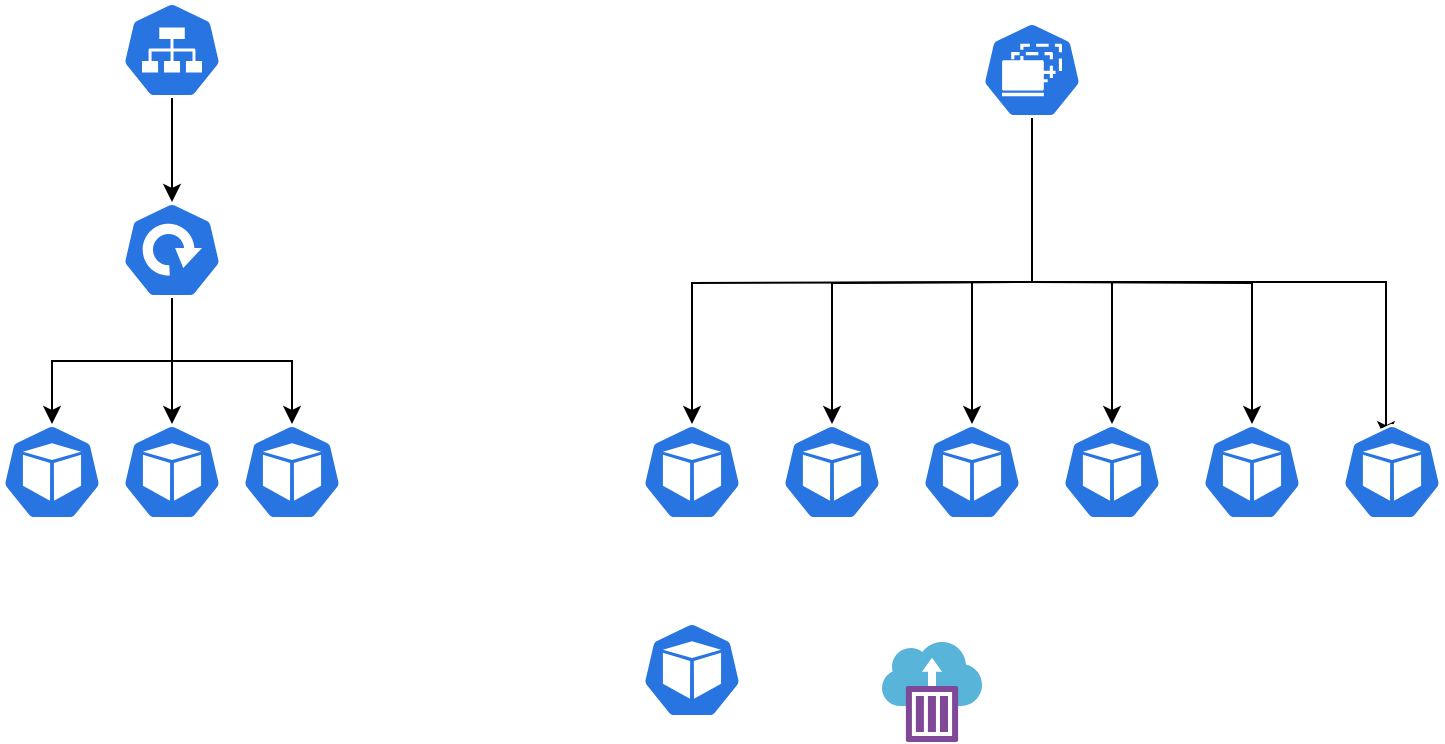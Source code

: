 <mxfile version="13.3.5" type="github">
  <diagram id="XX6yLehGDL8Jt3ZK5i_m" name="Page-1">
    <mxGraphModel dx="925" dy="491" grid="1" gridSize="10" guides="1" tooltips="1" connect="1" arrows="1" fold="1" page="1" pageScale="1" pageWidth="850" pageHeight="1100" math="0" shadow="0">
      <root>
        <mxCell id="0" />
        <mxCell id="1" parent="0" />
        <mxCell id="NcwjzMNsRuXcrqk8h7mC-1" value="" style="html=1;dashed=0;whitespace=wrap;fillColor=#2875E2;strokeColor=#ffffff;points=[[0.005,0.63,0],[0.1,0.2,0],[0.9,0.2,0],[0.5,0,0],[0.995,0.63,0],[0.72,0.99,0],[0.5,1,0],[0.28,0.99,0]];shape=mxgraph.kubernetes.icon;prIcon=pod" vertex="1" parent="1">
          <mxGeometry x="70" y="241" width="50" height="48" as="geometry" />
        </mxCell>
        <mxCell id="NcwjzMNsRuXcrqk8h7mC-18" style="edgeStyle=orthogonalEdgeStyle;rounded=0;orthogonalLoop=1;jettySize=auto;html=1;entryX=0.5;entryY=0;entryDx=0;entryDy=0;entryPerimeter=0;" edge="1" parent="1" target="NcwjzMNsRuXcrqk8h7mC-12">
          <mxGeometry relative="1" as="geometry">
            <mxPoint x="585" y="170" as="sourcePoint" />
          </mxGeometry>
        </mxCell>
        <mxCell id="NcwjzMNsRuXcrqk8h7mC-19" style="edgeStyle=orthogonalEdgeStyle;rounded=0;orthogonalLoop=1;jettySize=auto;html=1;entryX=0.5;entryY=0;entryDx=0;entryDy=0;entryPerimeter=0;" edge="1" parent="1" target="NcwjzMNsRuXcrqk8h7mC-13">
          <mxGeometry relative="1" as="geometry">
            <mxPoint x="585" y="170" as="sourcePoint" />
          </mxGeometry>
        </mxCell>
        <mxCell id="NcwjzMNsRuXcrqk8h7mC-20" style="edgeStyle=orthogonalEdgeStyle;rounded=0;orthogonalLoop=1;jettySize=auto;html=1;exitX=0.5;exitY=1;exitDx=0;exitDy=0;exitPerimeter=0;entryX=0.5;entryY=0;entryDx=0;entryDy=0;entryPerimeter=0;" edge="1" parent="1" source="NcwjzMNsRuXcrqk8h7mC-2" target="NcwjzMNsRuXcrqk8h7mC-14">
          <mxGeometry relative="1" as="geometry">
            <Array as="points">
              <mxPoint x="585" y="170" />
              <mxPoint x="555" y="170" />
            </Array>
          </mxGeometry>
        </mxCell>
        <mxCell id="NcwjzMNsRuXcrqk8h7mC-21" style="edgeStyle=orthogonalEdgeStyle;rounded=0;orthogonalLoop=1;jettySize=auto;html=1;entryX=0.5;entryY=0;entryDx=0;entryDy=0;entryPerimeter=0;" edge="1" parent="1" source="NcwjzMNsRuXcrqk8h7mC-2" target="NcwjzMNsRuXcrqk8h7mC-15">
          <mxGeometry relative="1" as="geometry">
            <Array as="points">
              <mxPoint x="585" y="170" />
              <mxPoint x="625" y="170" />
            </Array>
          </mxGeometry>
        </mxCell>
        <mxCell id="NcwjzMNsRuXcrqk8h7mC-22" style="edgeStyle=orthogonalEdgeStyle;rounded=0;orthogonalLoop=1;jettySize=auto;html=1;entryX=0.5;entryY=0;entryDx=0;entryDy=0;entryPerimeter=0;" edge="1" parent="1" target="NcwjzMNsRuXcrqk8h7mC-16">
          <mxGeometry relative="1" as="geometry">
            <mxPoint x="585" y="170" as="sourcePoint" />
          </mxGeometry>
        </mxCell>
        <mxCell id="NcwjzMNsRuXcrqk8h7mC-23" style="edgeStyle=orthogonalEdgeStyle;rounded=0;orthogonalLoop=1;jettySize=auto;html=1;entryX=0.44;entryY=0.158;entryDx=0;entryDy=0;entryPerimeter=0;exitX=0.5;exitY=1;exitDx=0;exitDy=0;exitPerimeter=0;" edge="1" parent="1" source="NcwjzMNsRuXcrqk8h7mC-2" target="NcwjzMNsRuXcrqk8h7mC-17">
          <mxGeometry relative="1" as="geometry">
            <Array as="points">
              <mxPoint x="585" y="170" />
              <mxPoint x="762" y="170" />
            </Array>
          </mxGeometry>
        </mxCell>
        <mxCell id="NcwjzMNsRuXcrqk8h7mC-2" value="" style="html=1;dashed=0;whitespace=wrap;fillColor=#2875E2;strokeColor=#ffffff;points=[[0.005,0.63,0],[0.1,0.2,0],[0.9,0.2,0],[0.5,0,0],[0.995,0.63,0],[0.72,0.99,0],[0.5,1,0],[0.28,0.99,0]];shape=mxgraph.kubernetes.icon;prIcon=ds" vertex="1" parent="1">
          <mxGeometry x="560" y="40" width="50" height="48" as="geometry" />
        </mxCell>
        <mxCell id="NcwjzMNsRuXcrqk8h7mC-11" value="" style="edgeStyle=orthogonalEdgeStyle;rounded=0;orthogonalLoop=1;jettySize=auto;html=1;" edge="1" parent="1" source="NcwjzMNsRuXcrqk8h7mC-3" target="NcwjzMNsRuXcrqk8h7mC-4">
          <mxGeometry relative="1" as="geometry" />
        </mxCell>
        <mxCell id="NcwjzMNsRuXcrqk8h7mC-3" value="" style="html=1;dashed=0;whitespace=wrap;fillColor=#2875E2;strokeColor=#ffffff;points=[[0.005,0.63,0],[0.1,0.2,0],[0.9,0.2,0],[0.5,0,0],[0.995,0.63,0],[0.72,0.99,0],[0.5,1,0],[0.28,0.99,0]];shape=mxgraph.kubernetes.icon;prIcon=svc" vertex="1" parent="1">
          <mxGeometry x="130" y="30" width="50" height="48" as="geometry" />
        </mxCell>
        <mxCell id="NcwjzMNsRuXcrqk8h7mC-7" style="edgeStyle=orthogonalEdgeStyle;rounded=0;orthogonalLoop=1;jettySize=auto;html=1;entryX=0.5;entryY=0;entryDx=0;entryDy=0;entryPerimeter=0;exitX=0.5;exitY=1;exitDx=0;exitDy=0;exitPerimeter=0;" edge="1" parent="1" source="NcwjzMNsRuXcrqk8h7mC-4" target="NcwjzMNsRuXcrqk8h7mC-1">
          <mxGeometry relative="1" as="geometry" />
        </mxCell>
        <mxCell id="NcwjzMNsRuXcrqk8h7mC-8" style="edgeStyle=orthogonalEdgeStyle;rounded=0;orthogonalLoop=1;jettySize=auto;html=1;entryX=0.5;entryY=0;entryDx=0;entryDy=0;entryPerimeter=0;" edge="1" parent="1" source="NcwjzMNsRuXcrqk8h7mC-4" target="NcwjzMNsRuXcrqk8h7mC-5">
          <mxGeometry relative="1" as="geometry" />
        </mxCell>
        <mxCell id="NcwjzMNsRuXcrqk8h7mC-9" style="edgeStyle=orthogonalEdgeStyle;rounded=0;orthogonalLoop=1;jettySize=auto;html=1;entryX=0.5;entryY=0;entryDx=0;entryDy=0;entryPerimeter=0;exitX=0.5;exitY=1;exitDx=0;exitDy=0;exitPerimeter=0;" edge="1" parent="1" source="NcwjzMNsRuXcrqk8h7mC-4" target="NcwjzMNsRuXcrqk8h7mC-6">
          <mxGeometry relative="1" as="geometry" />
        </mxCell>
        <mxCell id="NcwjzMNsRuXcrqk8h7mC-4" value="" style="html=1;dashed=0;whitespace=wrap;fillColor=#2875E2;strokeColor=#ffffff;points=[[0.005,0.63,0],[0.1,0.2,0],[0.9,0.2,0],[0.5,0,0],[0.995,0.63,0],[0.72,0.99,0],[0.5,1,0],[0.28,0.99,0]];shape=mxgraph.kubernetes.icon;prIcon=deploy" vertex="1" parent="1">
          <mxGeometry x="130" y="130" width="50" height="48" as="geometry" />
        </mxCell>
        <mxCell id="NcwjzMNsRuXcrqk8h7mC-5" value="" style="html=1;dashed=0;whitespace=wrap;fillColor=#2875E2;strokeColor=#ffffff;points=[[0.005,0.63,0],[0.1,0.2,0],[0.9,0.2,0],[0.5,0,0],[0.995,0.63,0],[0.72,0.99,0],[0.5,1,0],[0.28,0.99,0]];shape=mxgraph.kubernetes.icon;prIcon=pod" vertex="1" parent="1">
          <mxGeometry x="130" y="241" width="50" height="48" as="geometry" />
        </mxCell>
        <mxCell id="NcwjzMNsRuXcrqk8h7mC-6" value="" style="html=1;dashed=0;whitespace=wrap;fillColor=#2875E2;strokeColor=#ffffff;points=[[0.005,0.63,0],[0.1,0.2,0],[0.9,0.2,0],[0.5,0,0],[0.995,0.63,0],[0.72,0.99,0],[0.5,1,0],[0.28,0.99,0]];shape=mxgraph.kubernetes.icon;prIcon=pod" vertex="1" parent="1">
          <mxGeometry x="190" y="241" width="50" height="48" as="geometry" />
        </mxCell>
        <mxCell id="NcwjzMNsRuXcrqk8h7mC-12" value="" style="html=1;dashed=0;whitespace=wrap;fillColor=#2875E2;strokeColor=#ffffff;points=[[0.005,0.63,0],[0.1,0.2,0],[0.9,0.2,0],[0.5,0,0],[0.995,0.63,0],[0.72,0.99,0],[0.5,1,0],[0.28,0.99,0]];shape=mxgraph.kubernetes.icon;prIcon=pod" vertex="1" parent="1">
          <mxGeometry x="390" y="241" width="50" height="48" as="geometry" />
        </mxCell>
        <mxCell id="NcwjzMNsRuXcrqk8h7mC-13" value="" style="html=1;dashed=0;whitespace=wrap;fillColor=#2875E2;strokeColor=#ffffff;points=[[0.005,0.63,0],[0.1,0.2,0],[0.9,0.2,0],[0.5,0,0],[0.995,0.63,0],[0.72,0.99,0],[0.5,1,0],[0.28,0.99,0]];shape=mxgraph.kubernetes.icon;prIcon=pod" vertex="1" parent="1">
          <mxGeometry x="460" y="241" width="50" height="48" as="geometry" />
        </mxCell>
        <mxCell id="NcwjzMNsRuXcrqk8h7mC-14" value="" style="html=1;dashed=0;whitespace=wrap;fillColor=#2875E2;strokeColor=#ffffff;points=[[0.005,0.63,0],[0.1,0.2,0],[0.9,0.2,0],[0.5,0,0],[0.995,0.63,0],[0.72,0.99,0],[0.5,1,0],[0.28,0.99,0]];shape=mxgraph.kubernetes.icon;prIcon=pod" vertex="1" parent="1">
          <mxGeometry x="530" y="241" width="50" height="48" as="geometry" />
        </mxCell>
        <mxCell id="NcwjzMNsRuXcrqk8h7mC-15" value="" style="html=1;dashed=0;whitespace=wrap;fillColor=#2875E2;strokeColor=#ffffff;points=[[0.005,0.63,0],[0.1,0.2,0],[0.9,0.2,0],[0.5,0,0],[0.995,0.63,0],[0.72,0.99,0],[0.5,1,0],[0.28,0.99,0]];shape=mxgraph.kubernetes.icon;prIcon=pod" vertex="1" parent="1">
          <mxGeometry x="600" y="241" width="50" height="48" as="geometry" />
        </mxCell>
        <mxCell id="NcwjzMNsRuXcrqk8h7mC-16" value="" style="html=1;dashed=0;whitespace=wrap;fillColor=#2875E2;strokeColor=#ffffff;points=[[0.005,0.63,0],[0.1,0.2,0],[0.9,0.2,0],[0.5,0,0],[0.995,0.63,0],[0.72,0.99,0],[0.5,1,0],[0.28,0.99,0]];shape=mxgraph.kubernetes.icon;prIcon=pod" vertex="1" parent="1">
          <mxGeometry x="670" y="241" width="50" height="48" as="geometry" />
        </mxCell>
        <mxCell id="NcwjzMNsRuXcrqk8h7mC-17" value="" style="html=1;dashed=0;whitespace=wrap;fillColor=#2875E2;strokeColor=#ffffff;points=[[0.005,0.63,0],[0.1,0.2,0],[0.9,0.2,0],[0.5,0,0],[0.995,0.63,0],[0.72,0.99,0],[0.5,1,0],[0.28,0.99,0]];shape=mxgraph.kubernetes.icon;prIcon=pod" vertex="1" parent="1">
          <mxGeometry x="740" y="241" width="50" height="48" as="geometry" />
        </mxCell>
        <mxCell id="NcwjzMNsRuXcrqk8h7mC-24" value="" style="html=1;dashed=0;whitespace=wrap;fillColor=#2875E2;strokeColor=#ffffff;points=[[0.005,0.63,0],[0.1,0.2,0],[0.9,0.2,0],[0.5,0,0],[0.995,0.63,0],[0.72,0.99,0],[0.5,1,0],[0.28,0.99,0]];shape=mxgraph.kubernetes.icon;prIcon=pod" vertex="1" parent="1">
          <mxGeometry x="390" y="340" width="50" height="48" as="geometry" />
        </mxCell>
        <mxCell id="NcwjzMNsRuXcrqk8h7mC-28" value="" style="aspect=fixed;html=1;points=[];align=center;image;fontSize=12;image=img/lib/mscae/Container_Instances.svg;" vertex="1" parent="1">
          <mxGeometry x="510" y="350" width="50" height="50" as="geometry" />
        </mxCell>
      </root>
    </mxGraphModel>
  </diagram>
</mxfile>
